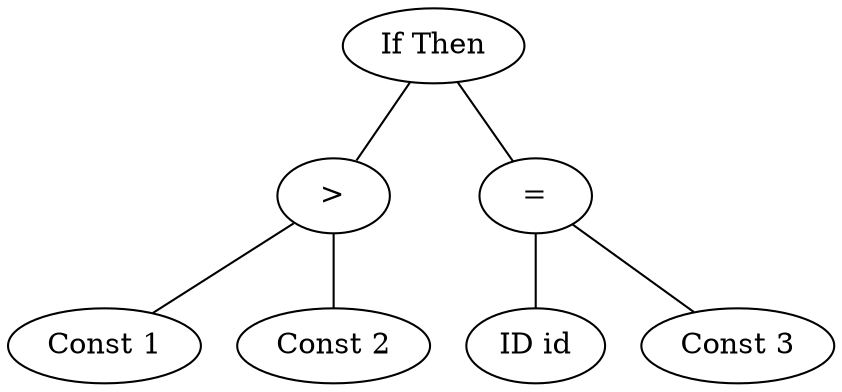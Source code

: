 graph G {nodo_1173230247 [label="If Then"]
nodo_856419764 [label=">"]
nodo_1173230247 -- nodo_856419764
nodo_621009875 [label="Const 1"]
nodo_856419764 -- nodo_621009875
nodo_1265094477 [label="Const 2"]
nodo_856419764 -- nodo_1265094477
nodo_2125039532 [label="="]
nodo_1173230247 -- nodo_2125039532
nodo_312714112 [label="ID id"]
nodo_2125039532 -- nodo_312714112
nodo_692404036 [label="Const 3"]
nodo_2125039532 -- nodo_692404036
}
